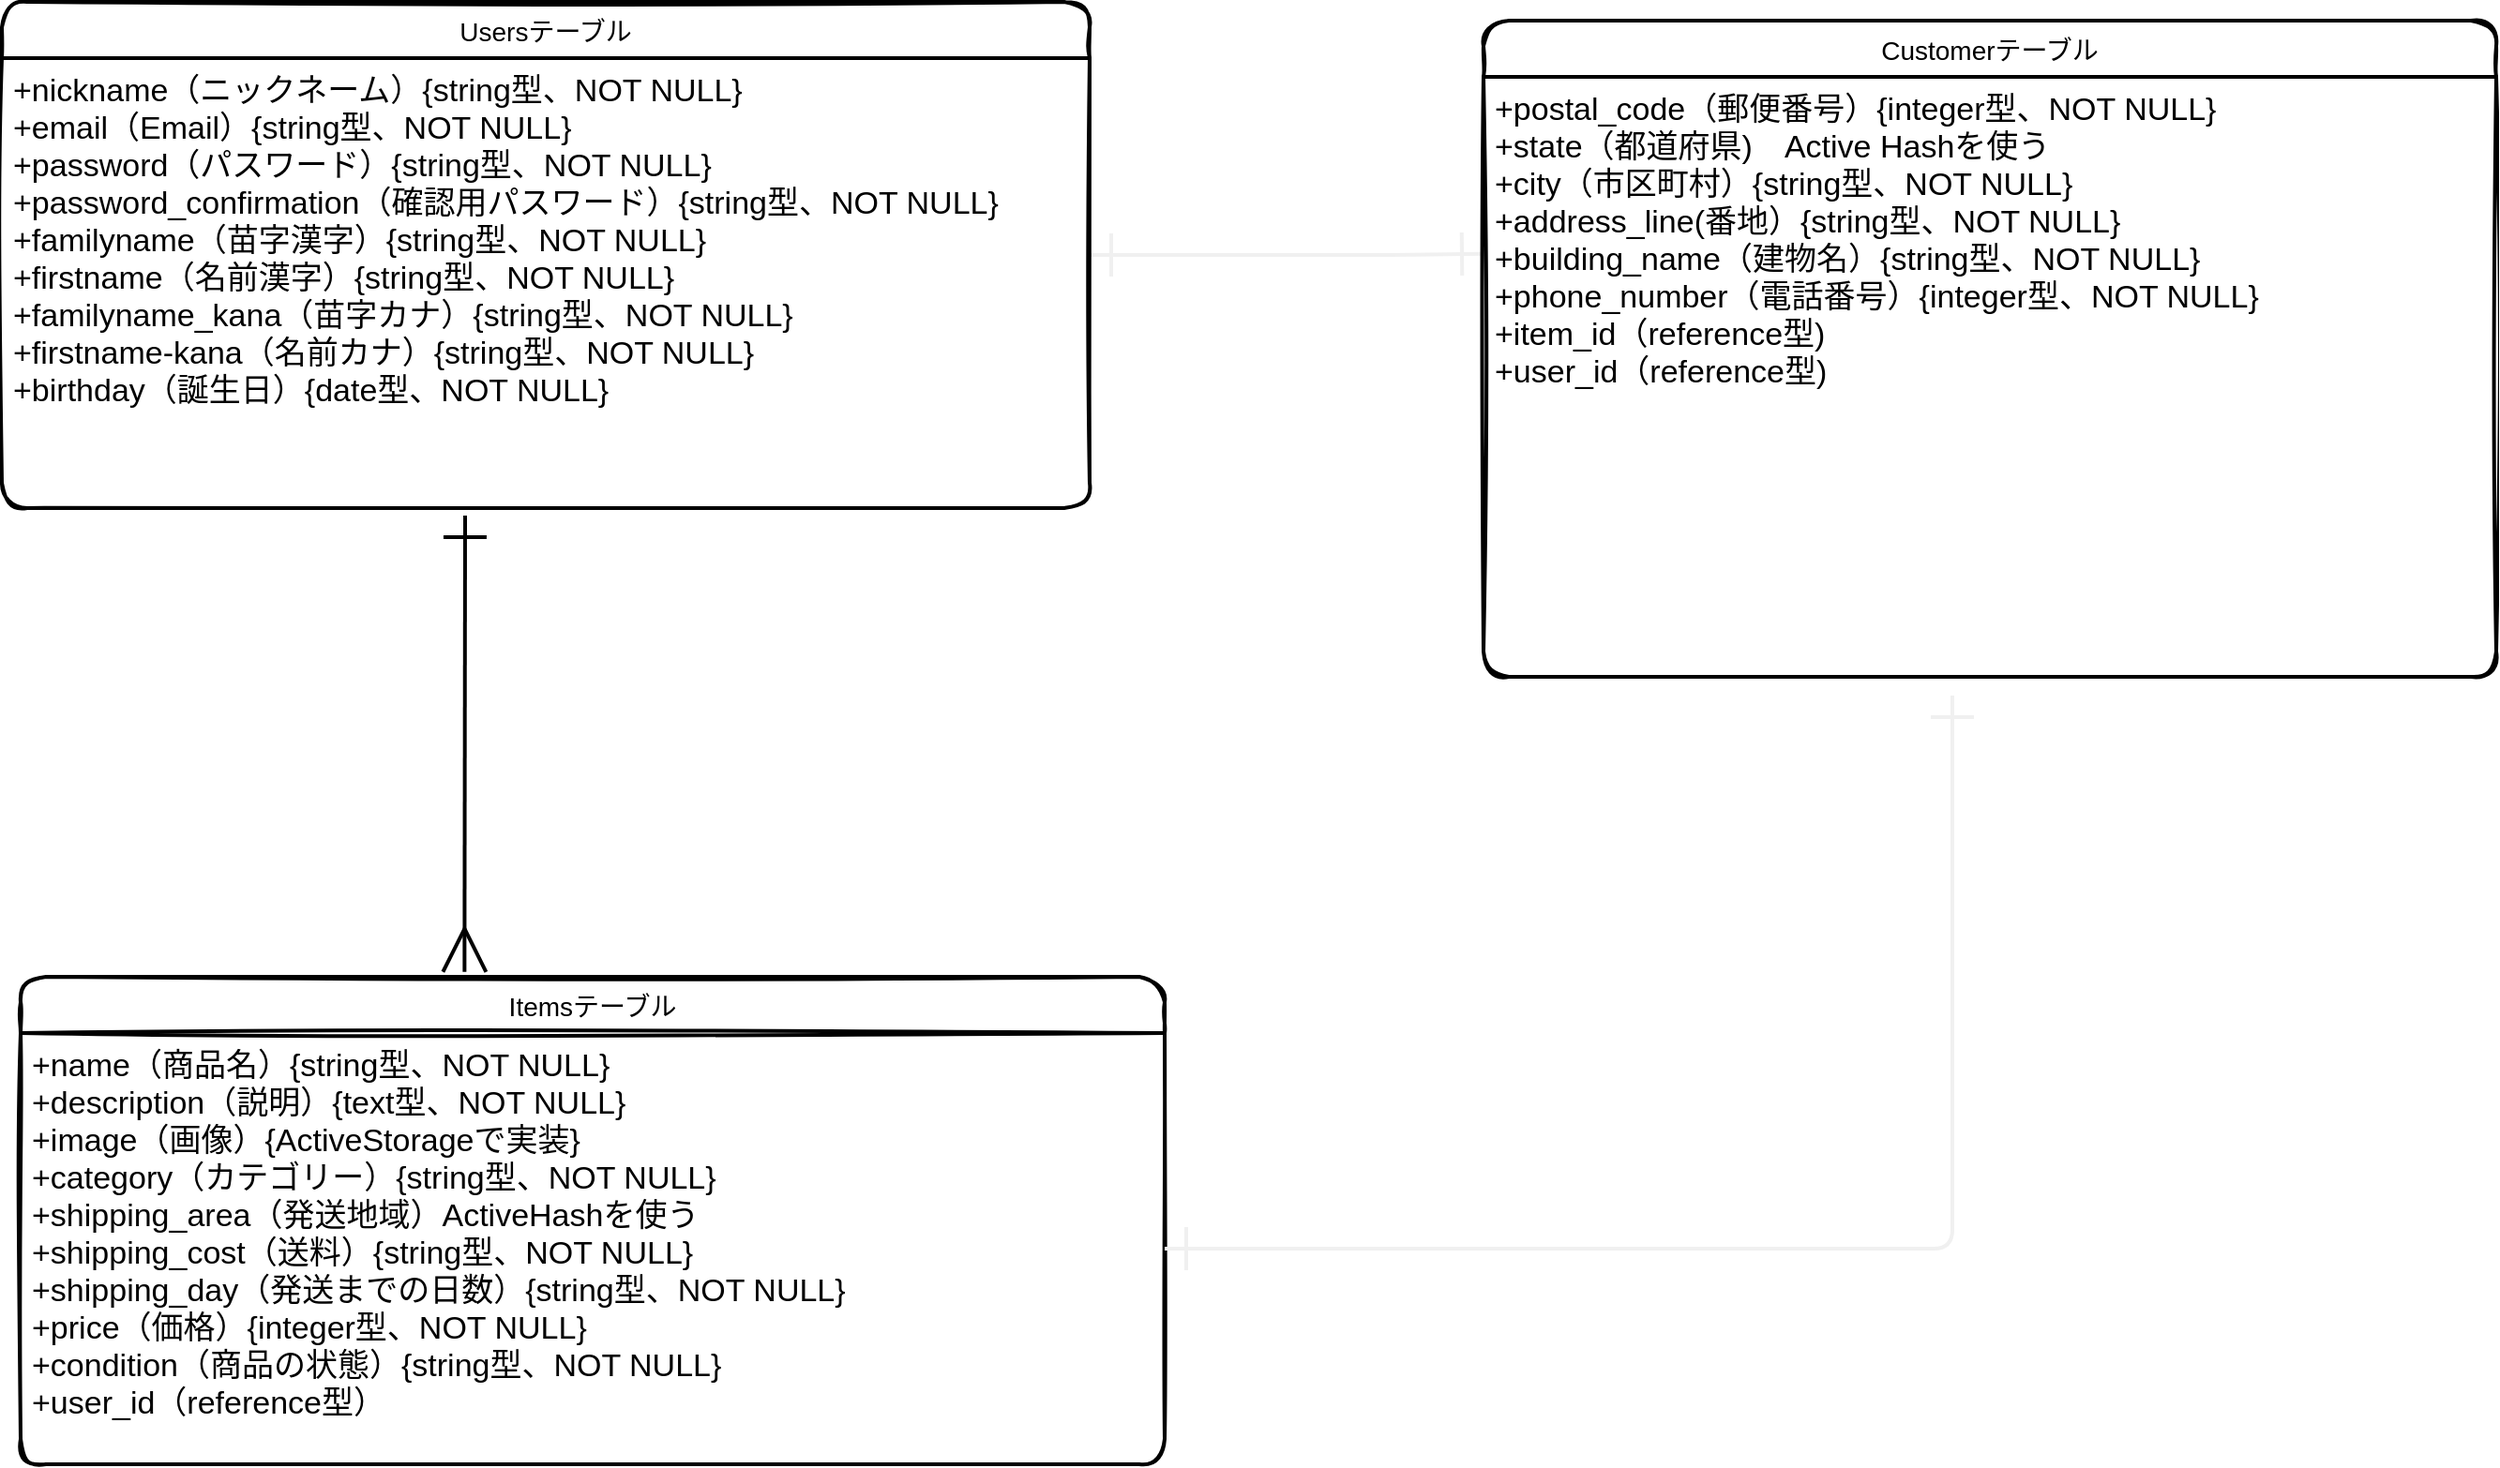 <mxfile version="14.2.4" type="embed" pages="2">
    <diagram id="zTFMQp35FuRi10QcQsyu" name="ページ1">
        <mxGraphModel dx="2210" dy="1017" grid="1" gridSize="10" guides="1" tooltips="1" connect="1" arrows="1" fold="1" page="1" pageScale="1" pageWidth="827" pageHeight="1169" math="0" shadow="0">
            <root>
                <mxCell id="0"/>
                <mxCell id="1" parent="0"/>
                <mxCell id="Ec4hbsaTH_HuRINt8xO2-229" style="edgeStyle=none;rounded=0;sketch=0;jumpSize=4;orthogonalLoop=1;jettySize=auto;html=1;exitX=1;exitY=0.5;exitDx=0;exitDy=0;startArrow=ERone;startFill=0;startSize=20;endArrow=ERone;endFill=0;endSize=20;targetPerimeterSpacing=0;strokeColor=#f0f0f0;strokeWidth=2;entryX=0;entryY=0.295;entryDx=0;entryDy=0;entryPerimeter=0;" edge="1" parent="1" source="Ec4hbsaTH_HuRINt8xO2-36" target="Ec4hbsaTH_HuRINt8xO2-211">
                    <mxGeometry relative="1" as="geometry">
                        <mxPoint x="660" y="114.429" as="targetPoint"/>
                        <Array as="points">
                            <mxPoint x="530" y="145"/>
                        </Array>
                    </mxGeometry>
                </mxCell>
                <mxCell id="Ec4hbsaTH_HuRINt8xO2-36" value="Usersテーブル" style="swimlane;childLayout=stackLayout;horizontal=1;startSize=30;horizontalStack=0;rounded=1;fontSize=14;fontStyle=0;strokeWidth=2;resizeParent=0;resizeLast=1;shadow=0;dashed=0;align=center;sketch=1;" vertex="1" parent="1">
                    <mxGeometry x="-210" y="10" width="580" height="270" as="geometry"/>
                </mxCell>
                <mxCell id="Ec4hbsaTH_HuRINt8xO2-37" value="+nickname（ニックネーム）{string型、NOT NULL}&#10;+email（Email）{string型、NOT NULL}&#10;+password（パスワード）{string型、NOT NULL}&#10;+password_confirmation（確認用パスワード）{string型、NOT NULL}&#10;+familyname（苗字漢字）{string型、NOT NULL}&#10;+firstname（名前漢字）{string型、NOT NULL}&#10;+familyname_kana（苗字カナ）{string型、NOT NULL}&#10;+firstname-kana（名前カナ）{string型、NOT NULL}&#10;+birthday（誕生日）{date型、NOT NULL}" style="align=left;strokeColor=none;fillColor=none;spacingLeft=4;fontSize=17;verticalAlign=top;resizable=0;rotatable=0;part=1;sketch=1;" vertex="1" parent="Ec4hbsaTH_HuRINt8xO2-36">
                    <mxGeometry y="30" width="580" height="240" as="geometry"/>
                </mxCell>
                <mxCell id="Ec4hbsaTH_HuRINt8xO2-210" value="Customerテーブル" style="swimlane;childLayout=stackLayout;horizontal=1;startSize=30;horizontalStack=0;rounded=1;fontSize=14;fontStyle=0;strokeWidth=2;resizeParent=0;resizeLast=1;shadow=0;dashed=0;align=center;sketch=1;" vertex="1" parent="1">
                    <mxGeometry x="580" y="20" width="540" height="350" as="geometry"/>
                </mxCell>
                <mxCell id="Ec4hbsaTH_HuRINt8xO2-211" value="+postal_code（郵便番号）{integer型、NOT NULL}&#10;+state（都道府県)　Active Hashを使う&#10;+city（市区町村）{string型、NOT NULL}&#10;+address_line(番地）{string型、NOT NULL}&#10;+building_name（建物名）{string型、NOT NULL}&#10;+phone_number（電話番号）{integer型、NOT NULL}&#10;+item_id（reference型)&#10;+user_id（reference型)&#10;" style="align=left;strokeColor=none;fillColor=none;spacingLeft=4;fontSize=17;verticalAlign=top;resizable=0;rotatable=0;part=1;sketch=1;" vertex="1" parent="Ec4hbsaTH_HuRINt8xO2-210">
                    <mxGeometry y="30" width="540" height="320" as="geometry"/>
                </mxCell>
                <mxCell id="Ec4hbsaTH_HuRINt8xO2-212" value="Itemsテーブル" style="swimlane;childLayout=stackLayout;horizontal=1;startSize=30;horizontalStack=0;rounded=1;fontSize=14;fontStyle=0;strokeWidth=2;resizeParent=0;resizeLast=1;shadow=0;dashed=0;align=center;sketch=1;" vertex="1" parent="1">
                    <mxGeometry x="-200" y="530" width="610" height="260" as="geometry"/>
                </mxCell>
                <mxCell id="Ec4hbsaTH_HuRINt8xO2-213" value="+name（商品名）{string型、NOT NULL}&#10;+description（説明）{text型、NOT NULL}&#10;+image（画像）{ActiveStorageで実装}&#10;+category（カテゴリー）{string型、NOT NULL}&#10;+shipping_area（発送地域）ActiveHashを使う&#10;+shipping_cost（送料）{string型、NOT NULL}&#10;+shipping_day（発送までの日数）{string型、NOT NULL}&#10;+price（価格）{integer型、NOT NULL}&#10;+condition（商品の状態）{string型、NOT NULL}&#10;+user_id（reference型）" style="align=left;strokeColor=none;fillColor=none;spacingLeft=4;fontSize=17;verticalAlign=top;resizable=0;rotatable=0;part=1;sketch=1;" vertex="1" parent="Ec4hbsaTH_HuRINt8xO2-212">
                    <mxGeometry y="30" width="610" height="230" as="geometry"/>
                </mxCell>
                <mxCell id="Ec4hbsaTH_HuRINt8xO2-228" style="rounded=0;sketch=0;jumpSize=4;orthogonalLoop=1;jettySize=auto;html=1;entryX=0.388;entryY=-0.01;entryDx=0;entryDy=0;entryPerimeter=0;startArrow=ERone;startFill=0;targetPerimeterSpacing=0;strokeWidth=2;endArrow=ERmany;endFill=0;endSize=20;startSize=20;" edge="1" parent="1" target="Ec4hbsaTH_HuRINt8xO2-212">
                    <mxGeometry relative="1" as="geometry">
                        <mxPoint x="37" y="284" as="sourcePoint"/>
                    </mxGeometry>
                </mxCell>
                <mxCell id="Ec4hbsaTH_HuRINt8xO2-230" style="edgeStyle=none;rounded=1;sketch=0;jumpSize=4;orthogonalLoop=1;jettySize=auto;html=1;exitX=1;exitY=0.5;exitDx=0;exitDy=0;startArrow=ERone;startFill=0;startSize=20;endArrow=ERone;endFill=0;endSize=20;targetPerimeterSpacing=0;strokeColor=#f0f0f0;strokeWidth=2;" edge="1" parent="1" source="Ec4hbsaTH_HuRINt8xO2-213">
                    <mxGeometry relative="1" as="geometry">
                        <mxPoint x="830" y="380" as="targetPoint"/>
                        <Array as="points">
                            <mxPoint x="830" y="675"/>
                        </Array>
                    </mxGeometry>
                </mxCell>
            </root>
        </mxGraphModel>
    </diagram>
    <diagram id="qB6FYsz9t4Dllf69gDvB" name="ページ2">
        <mxGraphModel dx="968" dy="712" grid="1" gridSize="10" guides="1" tooltips="1" connect="1" arrows="1" fold="1" page="1" pageScale="1" pageWidth="827" pageHeight="1169" math="0" shadow="0">
            <root>
                <mxCell id="uI6wm4Nb43qGB-f-Fg54-0"/>
                <mxCell id="uI6wm4Nb43qGB-f-Fg54-1" parent="uI6wm4Nb43qGB-f-Fg54-0"/>
            </root>
        </mxGraphModel>
    </diagram>
</mxfile>
